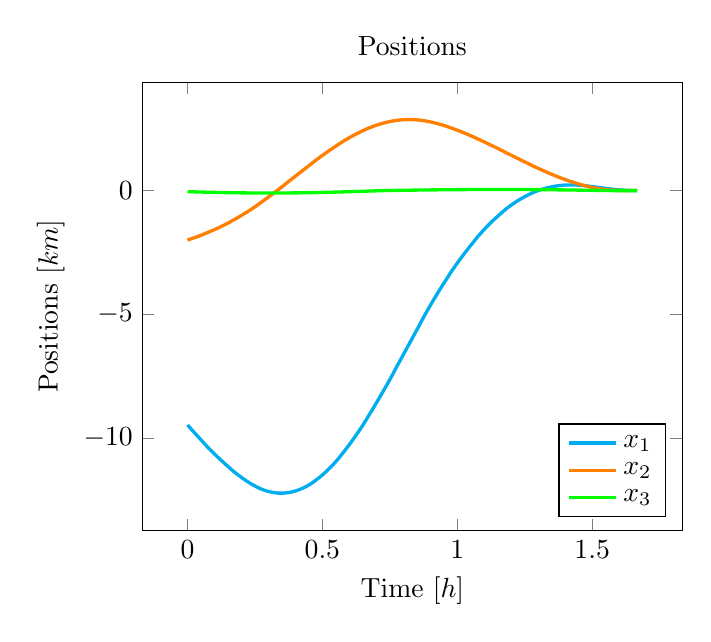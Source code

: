 \begin{tikzpicture}[]
\begin{axis}[legend pos = {south east}, ylabel = {Positions $[km]$}, title = {Positions}, xlabel = {Time $[h]$}]\addplot+ [no marks, cyan, very thick]coordinates {
(0.0, -9.477)
(0.017, -9.686)
(0.034, -9.891)
(0.051, -10.092)
(0.067, -10.288)
(0.084, -10.478)
(0.101, -10.662)
(0.118, -10.841)
(0.135, -11.012)
(0.152, -11.176)
(0.168, -11.332)
(0.185, -11.479)
(0.202, -11.617)
(0.219, -11.745)
(0.236, -11.862)
(0.253, -11.964)
(0.269, -12.052)
(0.286, -12.123)
(0.303, -12.177)
(0.32, -12.214)
(0.337, -12.234)
(0.354, -12.236)
(0.37, -12.221)
(0.387, -12.187)
(0.404, -12.135)
(0.421, -12.066)
(0.438, -11.978)
(0.455, -11.873)
(0.471, -11.75)
(0.488, -11.61)
(0.505, -11.453)
(0.522, -11.279)
(0.539, -11.09)
(0.556, -10.885)
(0.572, -10.665)
(0.589, -10.43)
(0.606, -10.183)
(0.623, -9.922)
(0.64, -9.65)
(0.657, -9.366)
(0.673, -9.073)
(0.69, -8.77)
(0.707, -8.458)
(0.724, -8.14)
(0.741, -7.815)
(0.758, -7.485)
(0.774, -7.151)
(0.791, -6.813)
(0.808, -6.474)
(0.825, -6.134)
(0.842, -5.794)
(0.859, -5.455)
(0.875, -5.121)
(0.892, -4.795)
(0.909, -4.476)
(0.926, -4.168)
(0.943, -3.869)
(0.96, -3.581)
(0.976, -3.305)
(0.993, -3.039)
(1.01, -2.782)
(1.027, -2.534)
(1.044, -2.296)
(1.061, -2.067)
(1.077, -1.848)
(1.094, -1.64)
(1.111, -1.443)
(1.128, -1.257)
(1.145, -1.082)
(1.162, -0.918)
(1.178, -0.765)
(1.195, -0.624)
(1.212, -0.494)
(1.229, -0.376)
(1.246, -0.269)
(1.263, -0.173)
(1.279, -0.088)
(1.296, -0.014)
(1.313, 0.05)
(1.33, 0.103)
(1.347, 0.147)
(1.364, 0.181)
(1.38, 0.206)
(1.397, 0.222)
(1.414, 0.229)
(1.431, 0.23)
(1.448, 0.222)
(1.465, 0.209)
(1.481, 0.189)
(1.498, 0.165)
(1.515, 0.141)
(1.532, 0.116)
(1.549, 0.091)
(1.566, 0.069)
(1.582, 0.048)
(1.599, 0.031)
(1.616, 0.018)
(1.633, 0.008)
(1.65, 0.002)
(1.667, -0.0)
};
\addlegendentry{$x_1$}
\addplot+ [no marks, orange, very thick]coordinates {
(0.0, -2.0)
(0.017, -1.937)
(0.034, -1.872)
(0.051, -1.802)
(0.067, -1.73)
(0.084, -1.653)
(0.101, -1.572)
(0.118, -1.487)
(0.135, -1.397)
(0.152, -1.302)
(0.168, -1.203)
(0.185, -1.1)
(0.202, -0.991)
(0.219, -0.877)
(0.236, -0.758)
(0.253, -0.634)
(0.269, -0.506)
(0.286, -0.373)
(0.303, -0.238)
(0.32, -0.099)
(0.337, 0.042)
(0.354, 0.185)
(0.37, 0.329)
(0.387, 0.474)
(0.404, 0.619)
(0.421, 0.764)
(0.438, 0.907)
(0.455, 1.05)
(0.471, 1.19)
(0.488, 1.328)
(0.505, 1.463)
(0.522, 1.594)
(0.539, 1.721)
(0.556, 1.843)
(0.572, 1.961)
(0.589, 2.073)
(0.606, 2.179)
(0.623, 2.278)
(0.64, 2.371)
(0.657, 2.457)
(0.673, 2.536)
(0.69, 2.607)
(0.707, 2.67)
(0.724, 2.725)
(0.741, 2.772)
(0.758, 2.81)
(0.774, 2.839)
(0.791, 2.86)
(0.808, 2.871)
(0.825, 2.874)
(0.842, 2.868)
(0.859, 2.853)
(0.875, 2.83)
(0.892, 2.798)
(0.909, 2.758)
(0.926, 2.712)
(0.943, 2.659)
(0.96, 2.601)
(0.976, 2.538)
(0.993, 2.471)
(1.01, 2.4)
(1.027, 2.325)
(1.044, 2.248)
(1.061, 2.167)
(1.077, 2.084)
(1.094, 1.998)
(1.111, 1.911)
(1.128, 1.822)
(1.145, 1.732)
(1.162, 1.641)
(1.178, 1.549)
(1.195, 1.457)
(1.212, 1.365)
(1.229, 1.273)
(1.246, 1.183)
(1.263, 1.093)
(1.279, 1.005)
(1.296, 0.919)
(1.313, 0.835)
(1.33, 0.753)
(1.347, 0.674)
(1.364, 0.598)
(1.38, 0.526)
(1.397, 0.457)
(1.414, 0.392)
(1.431, 0.331)
(1.448, 0.274)
(1.465, 0.222)
(1.481, 0.174)
(1.498, 0.132)
(1.515, 0.094)
(1.532, 0.063)
(1.549, 0.04)
(1.566, 0.024)
(1.582, 0.014)
(1.599, 0.009)
(1.616, 0.006)
(1.633, 0.004)
(1.65, 0.004)
(1.667, 0.004)
};
\addlegendentry{$x_2$}
\addplot+ [no marks, green, very thick]coordinates {
(0.0, -0.043)
(0.017, -0.048)
(0.034, -0.054)
(0.051, -0.059)
(0.067, -0.063)
(0.084, -0.068)
(0.101, -0.072)
(0.118, -0.076)
(0.135, -0.08)
(0.152, -0.083)
(0.168, -0.086)
(0.185, -0.089)
(0.202, -0.091)
(0.219, -0.093)
(0.236, -0.095)
(0.253, -0.096)
(0.269, -0.097)
(0.286, -0.098)
(0.303, -0.098)
(0.32, -0.098)
(0.337, -0.097)
(0.354, -0.096)
(0.37, -0.095)
(0.387, -0.093)
(0.404, -0.091)
(0.421, -0.089)
(0.438, -0.086)
(0.455, -0.083)
(0.471, -0.079)
(0.488, -0.076)
(0.505, -0.072)
(0.522, -0.067)
(0.539, -0.063)
(0.556, -0.058)
(0.572, -0.053)
(0.589, -0.048)
(0.606, -0.042)
(0.623, -0.037)
(0.64, -0.031)
(0.657, -0.025)
(0.673, -0.019)
(0.69, -0.013)
(0.707, -0.007)
(0.724, -0.001)
(0.741, 0.003)
(0.758, 0.006)
(0.774, 0.009)
(0.791, 0.012)
(0.808, 0.014)
(0.825, 0.017)
(0.842, 0.02)
(0.859, 0.022)
(0.875, 0.025)
(0.892, 0.027)
(0.909, 0.029)
(0.926, 0.031)
(0.943, 0.033)
(0.96, 0.035)
(0.976, 0.037)
(0.993, 0.038)
(1.01, 0.04)
(1.027, 0.041)
(1.044, 0.042)
(1.061, 0.043)
(1.077, 0.044)
(1.094, 0.045)
(1.111, 0.045)
(1.128, 0.046)
(1.145, 0.046)
(1.162, 0.046)
(1.178, 0.045)
(1.195, 0.045)
(1.212, 0.044)
(1.229, 0.044)
(1.246, 0.043)
(1.263, 0.042)
(1.279, 0.04)
(1.296, 0.039)
(1.313, 0.037)
(1.33, 0.036)
(1.347, 0.034)
(1.364, 0.032)
(1.38, 0.03)
(1.397, 0.028)
(1.414, 0.025)
(1.431, 0.023)
(1.448, 0.02)
(1.465, 0.018)
(1.481, 0.015)
(1.498, 0.012)
(1.515, 0.01)
(1.532, 0.007)
(1.549, 0.004)
(1.566, 0.001)
(1.582, -0.0)
(1.599, -0.0)
(1.616, -0.0)
(1.633, -0.0)
(1.65, -0.0)
(1.667, -0.0)
};
\addlegendentry{$x_3$}
\end{axis}

\end{tikzpicture}
